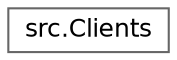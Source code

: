 digraph "Graphical Class Hierarchy"
{
 // LATEX_PDF_SIZE
  bgcolor="transparent";
  edge [fontname=Helvetica,fontsize=12,labelfontname=Helvetica,labelfontsize=10];
  node [fontname=Helvetica,fontsize=12,shape=box,height=0.2,width=0.4];
  rankdir="LR";
  Node0 [id="Node000000",label="src.Clients",height=0.2,width=0.4,color="grey40", fillcolor="white", style="filled",URL="$classsrc_1_1_clients.html",tooltip="Represents a collection of client with a fixed maximum capacity."];
}
